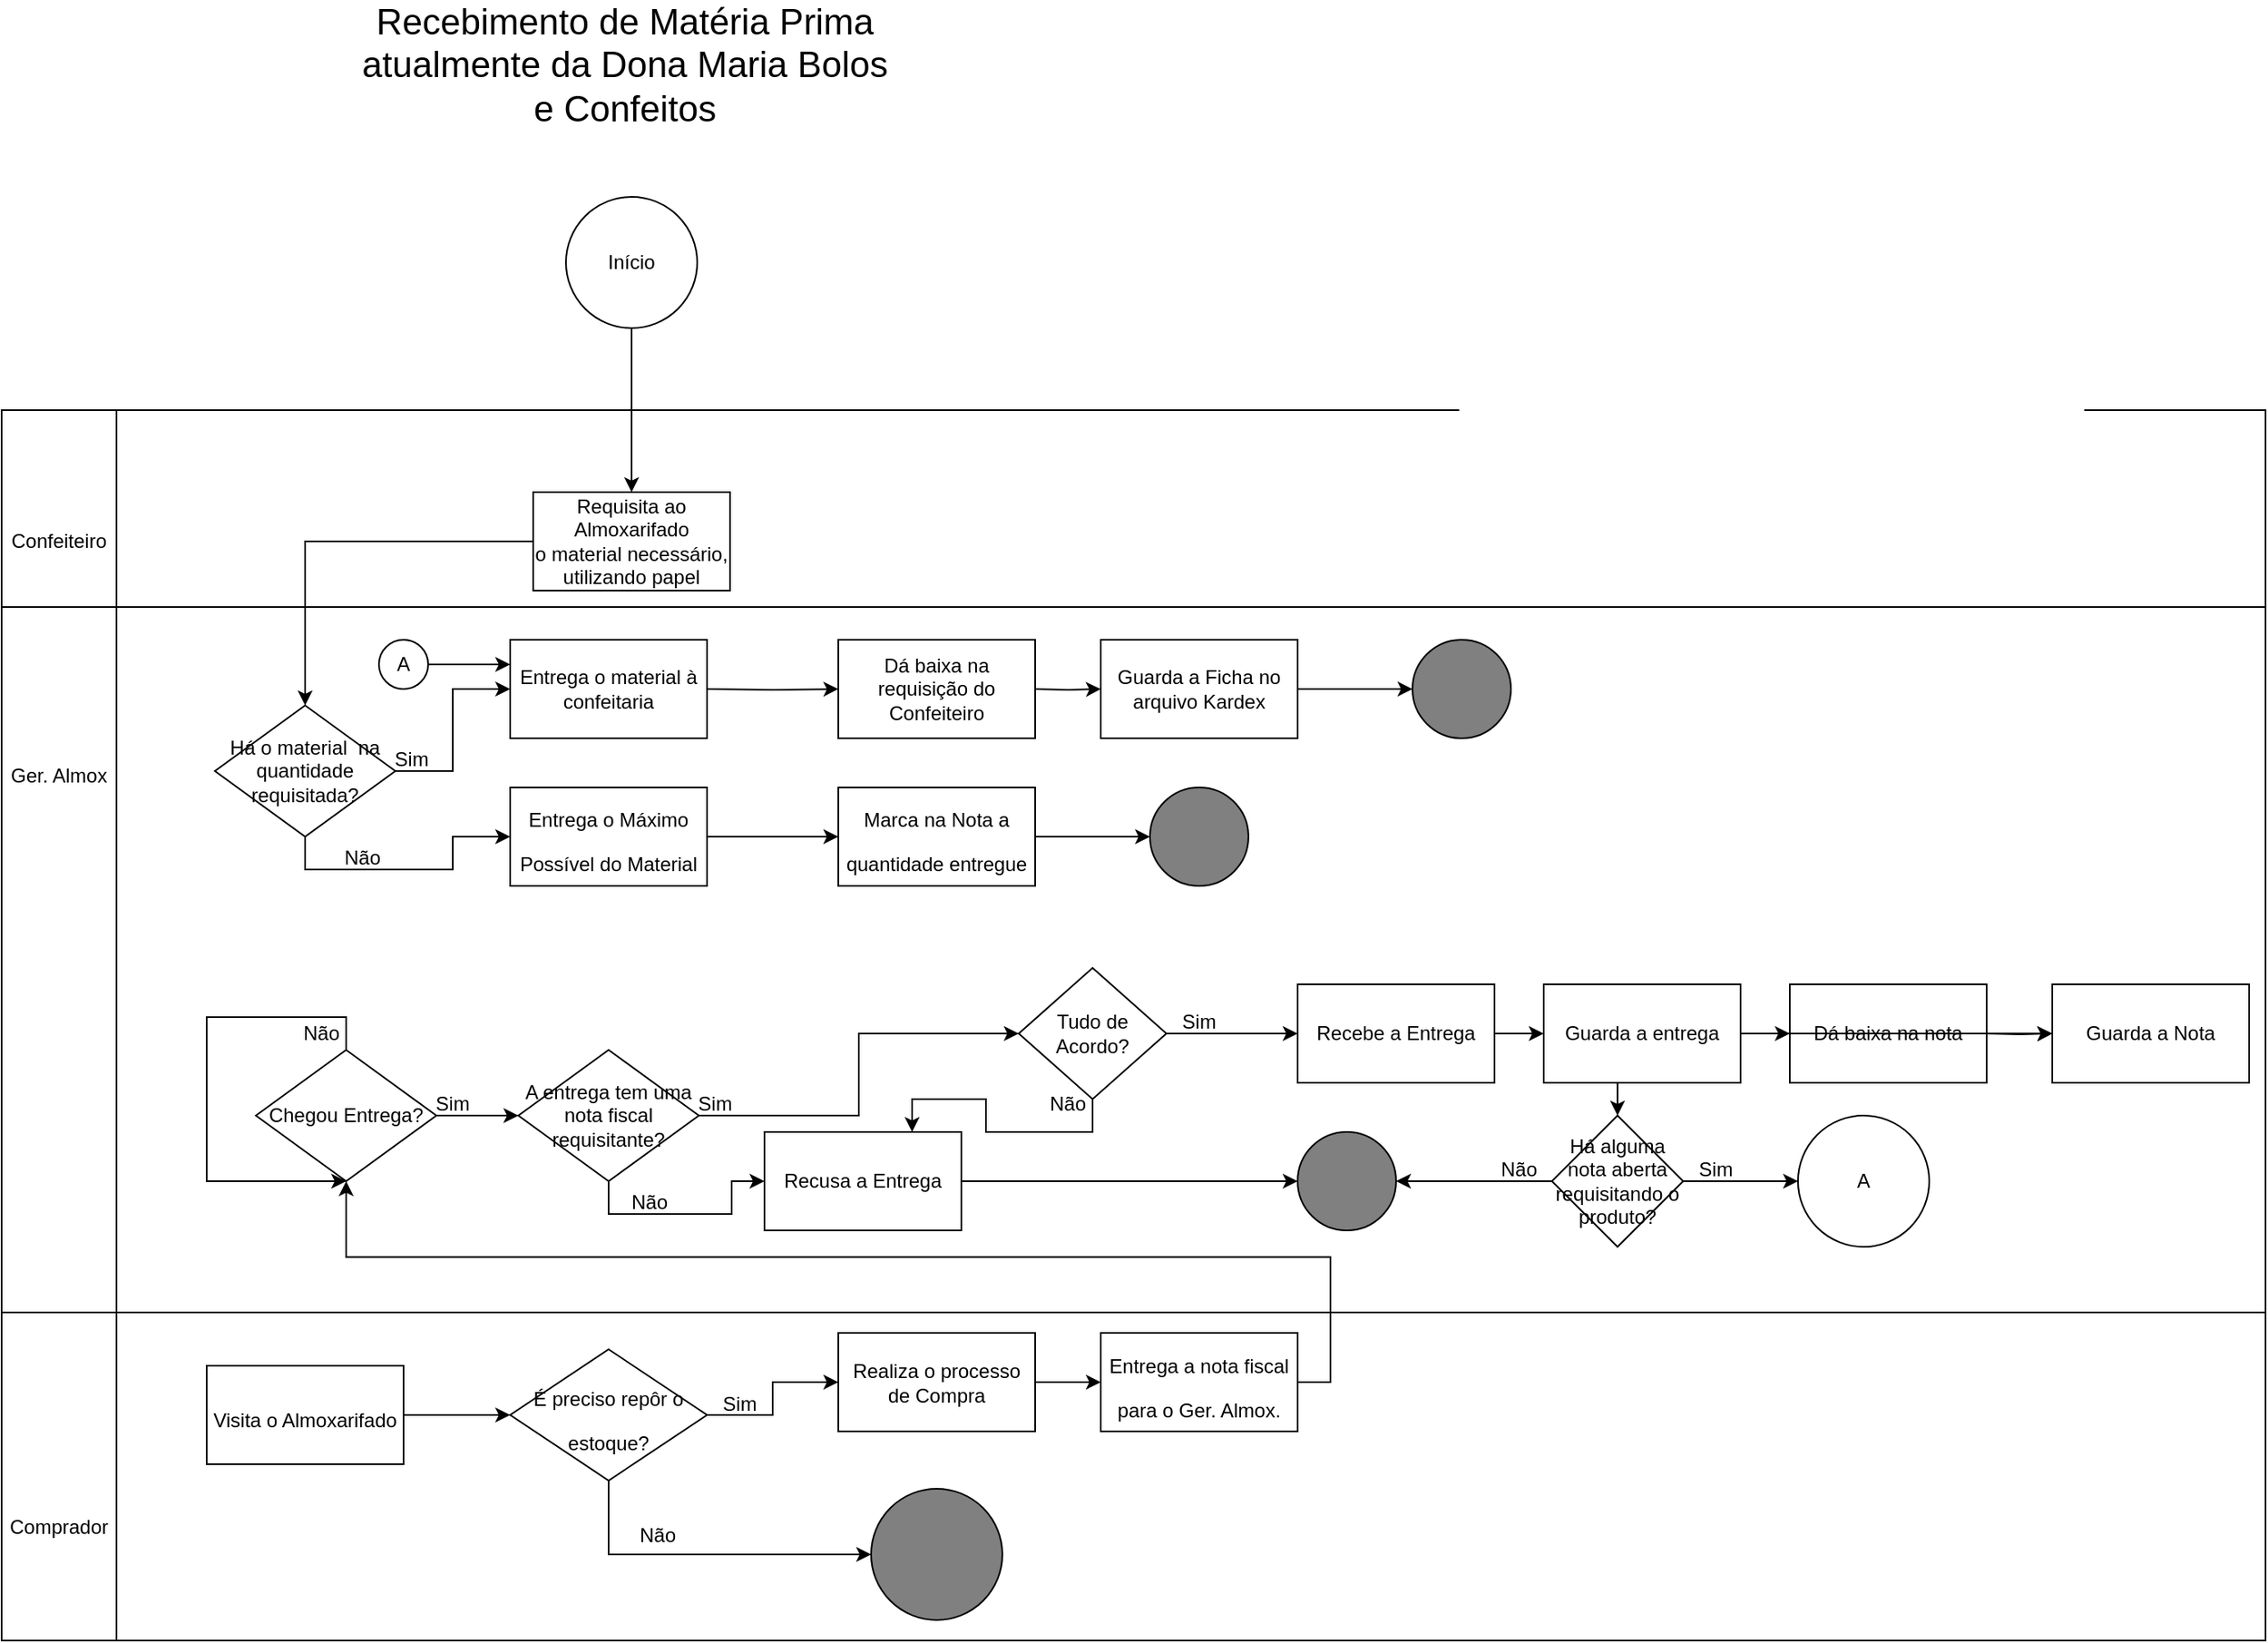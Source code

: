 <mxfile version="15.2.2" type="device"><diagram id="EgmK-O5Wic99y0KzdjLw" name="Page-1"><mxGraphModel dx="1700" dy="1351" grid="1" gridSize="10" guides="1" tooltips="1" connect="1" arrows="1" fold="1" page="0" pageScale="1" pageWidth="827" pageHeight="1169" math="0" shadow="0"><root><mxCell id="0"/><mxCell id="1" parent="0"/><mxCell id="e6JYHGaSsPT37CXOViZ4-1" value="" style="shape=internalStorage;whiteSpace=wrap;html=1;backgroundOutline=1;dx=70;dy=120;" vertex="1" parent="1"><mxGeometry x="70" y="40" width="1380" height="550" as="geometry"/></mxCell><mxCell id="e6JYHGaSsPT37CXOViZ4-2" value="" style="shape=internalStorage;whiteSpace=wrap;html=1;backgroundOutline=1;dx=70;dy=200;" vertex="1" parent="1"><mxGeometry x="70" y="590" width="1380" height="200" as="geometry"/></mxCell><mxCell id="e6JYHGaSsPT37CXOViZ4-15" style="edgeStyle=orthogonalEdgeStyle;rounded=0;orthogonalLoop=1;jettySize=auto;html=1;exitX=0.5;exitY=1;exitDx=0;exitDy=0;entryX=0.5;entryY=0;entryDx=0;entryDy=0;" edge="1" parent="1" source="e6JYHGaSsPT37CXOViZ4-5" target="e6JYHGaSsPT37CXOViZ4-6"><mxGeometry relative="1" as="geometry"/></mxCell><mxCell id="e6JYHGaSsPT37CXOViZ4-5" value="Início" style="ellipse;whiteSpace=wrap;html=1;aspect=fixed;" vertex="1" parent="1"><mxGeometry x="414" y="-90" width="80" height="80" as="geometry"/></mxCell><mxCell id="e6JYHGaSsPT37CXOViZ4-21" value="" style="edgeStyle=orthogonalEdgeStyle;rounded=0;orthogonalLoop=1;jettySize=auto;html=1;fontSize=22;" edge="1" parent="1" source="e6JYHGaSsPT37CXOViZ4-6" target="e6JYHGaSsPT37CXOViZ4-20"><mxGeometry relative="1" as="geometry"/></mxCell><mxCell id="e6JYHGaSsPT37CXOViZ4-6" value="Requisita ao Almoxarifado&lt;br&gt;o material necessário, utilizando papel" style="rounded=0;whiteSpace=wrap;html=1;" vertex="1" parent="1"><mxGeometry x="394" y="90" width="120" height="60" as="geometry"/></mxCell><mxCell id="e6JYHGaSsPT37CXOViZ4-14" value="Confeiteiro" style="text;html=1;strokeColor=none;fillColor=none;align=center;verticalAlign=middle;whiteSpace=wrap;rounded=0;" vertex="1" parent="1"><mxGeometry x="80" y="110" width="50" height="20" as="geometry"/></mxCell><mxCell id="e6JYHGaSsPT37CXOViZ4-16" value="Recebimento de Matéria Prima atualmente da Dona Maria Bolos e Confeitos" style="text;html=1;strokeColor=none;fillColor=none;align=center;verticalAlign=middle;whiteSpace=wrap;rounded=0;fontSize=22;" vertex="1" parent="1"><mxGeometry x="280" y="-180" width="340" height="20" as="geometry"/></mxCell><mxCell id="e6JYHGaSsPT37CXOViZ4-17" value="&lt;font style=&quot;font-size: 12px&quot;&gt;Ger. Almox&lt;/font&gt;" style="text;html=1;strokeColor=none;fillColor=none;align=center;verticalAlign=middle;whiteSpace=wrap;rounded=0;fontSize=22;" vertex="1" parent="1"><mxGeometry x="70" y="250" width="70" height="20" as="geometry"/></mxCell><mxCell id="e6JYHGaSsPT37CXOViZ4-23" value="" style="edgeStyle=orthogonalEdgeStyle;rounded=0;orthogonalLoop=1;jettySize=auto;html=1;fontSize=22;entryX=0;entryY=0.5;entryDx=0;entryDy=0;" edge="1" parent="1" source="e6JYHGaSsPT37CXOViZ4-20" target="e6JYHGaSsPT37CXOViZ4-40"><mxGeometry relative="1" as="geometry"><mxPoint x="380" y="210" as="targetPoint"/></mxGeometry></mxCell><mxCell id="e6JYHGaSsPT37CXOViZ4-30" style="edgeStyle=orthogonalEdgeStyle;rounded=0;orthogonalLoop=1;jettySize=auto;html=1;exitX=0.5;exitY=1;exitDx=0;exitDy=0;entryX=0;entryY=0.5;entryDx=0;entryDy=0;fontSize=22;" edge="1" parent="1" source="e6JYHGaSsPT37CXOViZ4-20" target="e6JYHGaSsPT37CXOViZ4-29"><mxGeometry relative="1" as="geometry"/></mxCell><mxCell id="e6JYHGaSsPT37CXOViZ4-20" value="Há o material&amp;nbsp; na quantidade requisitada?" style="rhombus;whiteSpace=wrap;html=1;rounded=0;" vertex="1" parent="1"><mxGeometry x="200" y="220" width="110" height="80" as="geometry"/></mxCell><mxCell id="e6JYHGaSsPT37CXOViZ4-25" value="" style="edgeStyle=orthogonalEdgeStyle;rounded=0;orthogonalLoop=1;jettySize=auto;html=1;fontSize=22;entryX=0;entryY=0.5;entryDx=0;entryDy=0;" edge="1" parent="1" target="e6JYHGaSsPT37CXOViZ4-39"><mxGeometry relative="1" as="geometry"><mxPoint x="500" y="210" as="sourcePoint"/><mxPoint x="580" y="210" as="targetPoint"/></mxGeometry></mxCell><mxCell id="e6JYHGaSsPT37CXOViZ4-35" value="" style="edgeStyle=orthogonalEdgeStyle;rounded=0;orthogonalLoop=1;jettySize=auto;html=1;fontSize=22;" edge="1" parent="1"><mxGeometry relative="1" as="geometry"><mxPoint x="700" y="210" as="sourcePoint"/><mxPoint x="740" y="210" as="targetPoint"/></mxGeometry></mxCell><mxCell id="e6JYHGaSsPT37CXOViZ4-26" value="&lt;font style=&quot;font-size: 12px&quot;&gt;Sim&lt;/font&gt;" style="text;html=1;strokeColor=none;fillColor=none;align=center;verticalAlign=middle;whiteSpace=wrap;rounded=0;fontSize=22;" vertex="1" parent="1"><mxGeometry x="300" y="240" width="40" height="20" as="geometry"/></mxCell><mxCell id="e6JYHGaSsPT37CXOViZ4-33" value="" style="edgeStyle=orthogonalEdgeStyle;rounded=0;orthogonalLoop=1;jettySize=auto;html=1;fontSize=22;" edge="1" parent="1" source="e6JYHGaSsPT37CXOViZ4-29" target="e6JYHGaSsPT37CXOViZ4-32"><mxGeometry relative="1" as="geometry"/></mxCell><mxCell id="e6JYHGaSsPT37CXOViZ4-29" value="&lt;font style=&quot;font-size: 12px&quot;&gt;Entrega o Máximo Possível do Material&lt;/font&gt;" style="rounded=0;whiteSpace=wrap;html=1;fontSize=22;" vertex="1" parent="1"><mxGeometry x="380" y="270" width="120" height="60" as="geometry"/></mxCell><mxCell id="e6JYHGaSsPT37CXOViZ4-31" value="&lt;font style=&quot;font-size: 12px&quot;&gt;Não&lt;/font&gt;" style="text;html=1;strokeColor=none;fillColor=none;align=center;verticalAlign=middle;whiteSpace=wrap;rounded=0;fontSize=22;" vertex="1" parent="1"><mxGeometry x="270" y="300" width="40" height="20" as="geometry"/></mxCell><mxCell id="e6JYHGaSsPT37CXOViZ4-65" style="edgeStyle=orthogonalEdgeStyle;rounded=0;orthogonalLoop=1;jettySize=auto;html=1;exitX=1;exitY=0.5;exitDx=0;exitDy=0;entryX=0;entryY=0.5;entryDx=0;entryDy=0;fontSize=12;" edge="1" parent="1" source="e6JYHGaSsPT37CXOViZ4-32" target="e6JYHGaSsPT37CXOViZ4-64"><mxGeometry relative="1" as="geometry"/></mxCell><mxCell id="e6JYHGaSsPT37CXOViZ4-32" value="&lt;font style=&quot;font-size: 12px&quot;&gt;Marca na Nota a quantidade entregue&lt;/font&gt;" style="whiteSpace=wrap;html=1;rounded=0;fontSize=22;" vertex="1" parent="1"><mxGeometry x="580" y="270" width="120" height="60" as="geometry"/></mxCell><mxCell id="e6JYHGaSsPT37CXOViZ4-63" style="edgeStyle=orthogonalEdgeStyle;rounded=0;orthogonalLoop=1;jettySize=auto;html=1;exitX=1;exitY=0.5;exitDx=0;exitDy=0;entryX=0;entryY=0.5;entryDx=0;entryDy=0;fontSize=12;" edge="1" parent="1" source="e6JYHGaSsPT37CXOViZ4-34" target="e6JYHGaSsPT37CXOViZ4-62"><mxGeometry relative="1" as="geometry"/></mxCell><mxCell id="e6JYHGaSsPT37CXOViZ4-34" value="Guarda a Ficha no arquivo Kardex" style="whiteSpace=wrap;html=1;rounded=0;" vertex="1" parent="1"><mxGeometry x="740" y="180" width="120" height="60" as="geometry"/></mxCell><mxCell id="e6JYHGaSsPT37CXOViZ4-36" value="&lt;font style=&quot;font-size: 12px&quot;&gt;Comprador&lt;/font&gt;" style="text;html=1;strokeColor=none;fillColor=none;align=center;verticalAlign=middle;whiteSpace=wrap;rounded=0;fontSize=22;" vertex="1" parent="1"><mxGeometry x="85" y="707.5" width="40" height="20" as="geometry"/></mxCell><mxCell id="e6JYHGaSsPT37CXOViZ4-39" value="Dá baixa na requisição do Confeiteiro" style="whiteSpace=wrap;html=1;rounded=0;" vertex="1" parent="1"><mxGeometry x="580" y="180" width="120" height="60" as="geometry"/></mxCell><mxCell id="e6JYHGaSsPT37CXOViZ4-40" value="&lt;span&gt;Entrega o material à confeitaria&lt;/span&gt;" style="whiteSpace=wrap;html=1;rounded=0;" vertex="1" parent="1"><mxGeometry x="380" y="180" width="120" height="60" as="geometry"/></mxCell><mxCell id="e6JYHGaSsPT37CXOViZ4-49" value="" style="edgeStyle=orthogonalEdgeStyle;rounded=0;orthogonalLoop=1;jettySize=auto;html=1;fontSize=22;" edge="1" parent="1" source="e6JYHGaSsPT37CXOViZ4-47" target="e6JYHGaSsPT37CXOViZ4-48"><mxGeometry relative="1" as="geometry"/></mxCell><mxCell id="e6JYHGaSsPT37CXOViZ4-47" value="&lt;font style=&quot;font-size: 12px&quot;&gt;Visita o Almoxarifado&lt;/font&gt;" style="rounded=0;whiteSpace=wrap;html=1;fontSize=22;" vertex="1" parent="1"><mxGeometry x="195" y="622.5" width="120" height="60" as="geometry"/></mxCell><mxCell id="e6JYHGaSsPT37CXOViZ4-51" value="" style="edgeStyle=orthogonalEdgeStyle;rounded=0;orthogonalLoop=1;jettySize=auto;html=1;fontSize=22;" edge="1" parent="1" source="e6JYHGaSsPT37CXOViZ4-48" target="e6JYHGaSsPT37CXOViZ4-50"><mxGeometry relative="1" as="geometry"/></mxCell><mxCell id="e6JYHGaSsPT37CXOViZ4-57" value="" style="edgeStyle=orthogonalEdgeStyle;rounded=0;orthogonalLoop=1;jettySize=auto;html=1;fontSize=22;entryX=0;entryY=0.5;entryDx=0;entryDy=0;" edge="1" parent="1" source="e6JYHGaSsPT37CXOViZ4-48" target="e6JYHGaSsPT37CXOViZ4-61"><mxGeometry relative="1" as="geometry"><mxPoint x="580" y="737.559" as="targetPoint"/><Array as="points"><mxPoint x="440" y="737.5"/><mxPoint x="590" y="737.5"/></Array></mxGeometry></mxCell><mxCell id="e6JYHGaSsPT37CXOViZ4-48" value="&lt;span style=&quot;font-size: 12px&quot;&gt;É preciso repôr o estoque?&lt;br&gt;&lt;/span&gt;" style="rhombus;whiteSpace=wrap;html=1;rounded=0;fontSize=22;" vertex="1" parent="1"><mxGeometry x="380" y="612.5" width="120" height="80" as="geometry"/></mxCell><mxCell id="e6JYHGaSsPT37CXOViZ4-55" value="" style="edgeStyle=orthogonalEdgeStyle;rounded=0;orthogonalLoop=1;jettySize=auto;html=1;fontSize=22;" edge="1" parent="1" source="e6JYHGaSsPT37CXOViZ4-50" target="e6JYHGaSsPT37CXOViZ4-54"><mxGeometry relative="1" as="geometry"/></mxCell><mxCell id="e6JYHGaSsPT37CXOViZ4-50" value="&lt;font style=&quot;font-size: 12px&quot;&gt;Realiza o processo de Compra&lt;/font&gt;" style="whiteSpace=wrap;html=1;rounded=0;fontSize=12;" vertex="1" parent="1"><mxGeometry x="580" y="602.5" width="120" height="60" as="geometry"/></mxCell><mxCell id="e6JYHGaSsPT37CXOViZ4-52" value="&lt;font style=&quot;font-size: 12px&quot;&gt;Sim&lt;/font&gt;" style="text;html=1;strokeColor=none;fillColor=none;align=center;verticalAlign=middle;whiteSpace=wrap;rounded=0;fontSize=22;" vertex="1" parent="1"><mxGeometry x="500" y="632.5" width="40" height="20" as="geometry"/></mxCell><mxCell id="e6JYHGaSsPT37CXOViZ4-67" style="edgeStyle=orthogonalEdgeStyle;rounded=0;orthogonalLoop=1;jettySize=auto;html=1;exitX=1;exitY=0.5;exitDx=0;exitDy=0;entryX=0.5;entryY=1;entryDx=0;entryDy=0;fontSize=12;" edge="1" parent="1" source="e6JYHGaSsPT37CXOViZ4-54" target="e6JYHGaSsPT37CXOViZ4-69"><mxGeometry relative="1" as="geometry"><mxPoint x="1160" y="260" as="targetPoint"/></mxGeometry></mxCell><mxCell id="e6JYHGaSsPT37CXOViZ4-54" value="&lt;font style=&quot;font-size: 12px&quot;&gt;Entrega a nota fiscal para o Ger. Almox.&lt;/font&gt;" style="whiteSpace=wrap;html=1;rounded=0;fontSize=22;" vertex="1" parent="1"><mxGeometry x="740" y="602.5" width="120" height="60" as="geometry"/></mxCell><mxCell id="e6JYHGaSsPT37CXOViZ4-58" value="&lt;font style=&quot;font-size: 12px&quot;&gt;Não&lt;/font&gt;" style="text;html=1;strokeColor=none;fillColor=none;align=center;verticalAlign=middle;whiteSpace=wrap;rounded=0;fontSize=22;" vertex="1" parent="1"><mxGeometry x="450" y="712.5" width="40" height="20" as="geometry"/></mxCell><mxCell id="e6JYHGaSsPT37CXOViZ4-61" value="" style="ellipse;whiteSpace=wrap;html=1;aspect=fixed;fontSize=12;labelBackgroundColor=#000000;fillColor=#808080;" vertex="1" parent="1"><mxGeometry x="600" y="697.5" width="80" height="80" as="geometry"/></mxCell><mxCell id="e6JYHGaSsPT37CXOViZ4-62" value="" style="ellipse;whiteSpace=wrap;html=1;aspect=fixed;fontSize=12;labelBackgroundColor=#000000;fillColor=#808080;" vertex="1" parent="1"><mxGeometry x="930" y="180" width="60" height="60" as="geometry"/></mxCell><mxCell id="e6JYHGaSsPT37CXOViZ4-64" value="" style="ellipse;whiteSpace=wrap;html=1;aspect=fixed;fontSize=12;labelBackgroundColor=#000000;fillColor=#808080;" vertex="1" parent="1"><mxGeometry x="770" y="270" width="60" height="60" as="geometry"/></mxCell><mxCell id="e6JYHGaSsPT37CXOViZ4-75" value="" style="edgeStyle=orthogonalEdgeStyle;rounded=0;orthogonalLoop=1;jettySize=auto;html=1;fontSize=12;" edge="1" parent="1" source="e6JYHGaSsPT37CXOViZ4-69" target="e6JYHGaSsPT37CXOViZ4-74"><mxGeometry relative="1" as="geometry"/></mxCell><mxCell id="e6JYHGaSsPT37CXOViZ4-69" value="Chegou Entrega?" style="rhombus;whiteSpace=wrap;html=1;rounded=0;" vertex="1" parent="1"><mxGeometry x="225" y="430" width="110" height="80" as="geometry"/></mxCell><mxCell id="e6JYHGaSsPT37CXOViZ4-70" style="edgeStyle=orthogonalEdgeStyle;rounded=0;orthogonalLoop=1;jettySize=auto;html=1;exitX=0.5;exitY=0;exitDx=0;exitDy=0;entryX=0.5;entryY=1;entryDx=0;entryDy=0;fontSize=12;" edge="1" parent="1" source="e6JYHGaSsPT37CXOViZ4-69" target="e6JYHGaSsPT37CXOViZ4-69"><mxGeometry relative="1" as="geometry"><Array as="points"><mxPoint x="280" y="410"/><mxPoint x="195" y="410"/><mxPoint x="195" y="510"/></Array></mxGeometry></mxCell><mxCell id="e6JYHGaSsPT37CXOViZ4-77" value="" style="edgeStyle=orthogonalEdgeStyle;rounded=0;orthogonalLoop=1;jettySize=auto;html=1;fontSize=12;entryX=0;entryY=0.5;entryDx=0;entryDy=0;" edge="1" parent="1" source="e6JYHGaSsPT37CXOViZ4-74" target="e6JYHGaSsPT37CXOViZ4-113"><mxGeometry relative="1" as="geometry"><mxPoint x="535" y="420" as="targetPoint"/></mxGeometry></mxCell><mxCell id="e6JYHGaSsPT37CXOViZ4-91" style="edgeStyle=orthogonalEdgeStyle;rounded=0;orthogonalLoop=1;jettySize=auto;html=1;exitX=0.5;exitY=1;exitDx=0;exitDy=0;entryX=0;entryY=0.5;entryDx=0;entryDy=0;fontSize=12;" edge="1" parent="1" source="e6JYHGaSsPT37CXOViZ4-74" target="e6JYHGaSsPT37CXOViZ4-90"><mxGeometry relative="1" as="geometry"/></mxCell><mxCell id="e6JYHGaSsPT37CXOViZ4-74" value="A entrega tem uma nota fiscal requisitante?" style="rhombus;whiteSpace=wrap;html=1;rounded=0;" vertex="1" parent="1"><mxGeometry x="385" y="430" width="110" height="80" as="geometry"/></mxCell><mxCell id="e6JYHGaSsPT37CXOViZ4-83" value="" style="edgeStyle=orthogonalEdgeStyle;rounded=0;orthogonalLoop=1;jettySize=auto;html=1;fontSize=12;" edge="1" parent="1" source="e6JYHGaSsPT37CXOViZ4-80" target="e6JYHGaSsPT37CXOViZ4-82"><mxGeometry relative="1" as="geometry"/></mxCell><mxCell id="e6JYHGaSsPT37CXOViZ4-80" value="Dá baixa na nota" style="whiteSpace=wrap;html=1;rounded=0;" vertex="1" parent="1"><mxGeometry x="1160" y="390" width="120" height="60" as="geometry"/></mxCell><mxCell id="e6JYHGaSsPT37CXOViZ4-97" value="" style="edgeStyle=orthogonalEdgeStyle;rounded=0;orthogonalLoop=1;jettySize=auto;html=1;fontSize=12;" edge="1" parent="1" source="e6JYHGaSsPT37CXOViZ4-82" target="e6JYHGaSsPT37CXOViZ4-96"><mxGeometry relative="1" as="geometry"/></mxCell><mxCell id="e6JYHGaSsPT37CXOViZ4-82" value="Guarda a Nota" style="whiteSpace=wrap;html=1;rounded=0;" vertex="1" parent="1"><mxGeometry x="1320" y="390" width="120" height="60" as="geometry"/></mxCell><mxCell id="e6JYHGaSsPT37CXOViZ4-86" value="&lt;font style=&quot;font-size: 12px&quot;&gt;Sim&lt;/font&gt;" style="text;html=1;strokeColor=none;fillColor=none;align=center;verticalAlign=middle;whiteSpace=wrap;rounded=0;fontSize=22;" vertex="1" parent="1"><mxGeometry x="325" y="450" width="40" height="20" as="geometry"/></mxCell><mxCell id="e6JYHGaSsPT37CXOViZ4-88" value="&lt;font style=&quot;font-size: 12px&quot;&gt;Sim&lt;/font&gt;" style="text;html=1;strokeColor=none;fillColor=none;align=center;verticalAlign=middle;whiteSpace=wrap;rounded=0;fontSize=22;" vertex="1" parent="1"><mxGeometry x="485" y="450" width="40" height="20" as="geometry"/></mxCell><mxCell id="e6JYHGaSsPT37CXOViZ4-94" style="edgeStyle=orthogonalEdgeStyle;rounded=0;orthogonalLoop=1;jettySize=auto;html=1;exitX=1;exitY=0.5;exitDx=0;exitDy=0;fontSize=12;" edge="1" parent="1" source="e6JYHGaSsPT37CXOViZ4-90" target="e6JYHGaSsPT37CXOViZ4-93"><mxGeometry relative="1" as="geometry"/></mxCell><mxCell id="e6JYHGaSsPT37CXOViZ4-90" value="&lt;span style=&quot;&quot;&gt;Recusa a Entrega&lt;/span&gt;" style="rounded=0;whiteSpace=wrap;html=1;labelBackgroundColor=#FFFFFF;fontSize=12;strokeColor=default;fillColor=#FFFFFF;" vertex="1" parent="1"><mxGeometry x="535" y="480" width="120" height="60" as="geometry"/></mxCell><mxCell id="e6JYHGaSsPT37CXOViZ4-92" value="&lt;font style=&quot;font-size: 12px&quot;&gt;Não&lt;/font&gt;" style="text;html=1;strokeColor=none;fillColor=none;align=center;verticalAlign=middle;whiteSpace=wrap;rounded=0;fontSize=22;" vertex="1" parent="1"><mxGeometry x="445" y="510" width="40" height="20" as="geometry"/></mxCell><mxCell id="e6JYHGaSsPT37CXOViZ4-93" value="" style="ellipse;whiteSpace=wrap;html=1;aspect=fixed;fontSize=12;labelBackgroundColor=#000000;fillColor=#808080;" vertex="1" parent="1"><mxGeometry x="860" y="480" width="60" height="60" as="geometry"/></mxCell><mxCell id="e6JYHGaSsPT37CXOViZ4-98" style="edgeStyle=orthogonalEdgeStyle;rounded=0;orthogonalLoop=1;jettySize=auto;html=1;exitX=0;exitY=0.5;exitDx=0;exitDy=0;fontSize=12;" edge="1" parent="1" source="e6JYHGaSsPT37CXOViZ4-96" target="e6JYHGaSsPT37CXOViZ4-93"><mxGeometry relative="1" as="geometry"/></mxCell><mxCell id="e6JYHGaSsPT37CXOViZ4-101" style="edgeStyle=orthogonalEdgeStyle;rounded=0;orthogonalLoop=1;jettySize=auto;html=1;exitX=1;exitY=0.5;exitDx=0;exitDy=0;entryX=0;entryY=0.5;entryDx=0;entryDy=0;fontSize=12;" edge="1" parent="1" source="e6JYHGaSsPT37CXOViZ4-96" target="e6JYHGaSsPT37CXOViZ4-100"><mxGeometry relative="1" as="geometry"/></mxCell><mxCell id="e6JYHGaSsPT37CXOViZ4-96" value="Há alguma nota aberta requisitando o produto?" style="rhombus;whiteSpace=wrap;html=1;rounded=0;" vertex="1" parent="1"><mxGeometry x="1015" y="470" width="80" height="80" as="geometry"/></mxCell><mxCell id="e6JYHGaSsPT37CXOViZ4-99" value="&lt;font style=&quot;font-size: 12px&quot;&gt;Não&lt;/font&gt;" style="text;html=1;strokeColor=none;fillColor=none;align=center;verticalAlign=middle;whiteSpace=wrap;rounded=0;fontSize=22;" vertex="1" parent="1"><mxGeometry x="975" y="490" width="40" height="20" as="geometry"/></mxCell><mxCell id="e6JYHGaSsPT37CXOViZ4-100" value="&lt;span style=&quot;&quot;&gt;A&lt;/span&gt;" style="ellipse;whiteSpace=wrap;html=1;aspect=fixed;labelBackgroundColor=#FFFFFF;fontSize=12;strokeColor=default;fillColor=#FFFFFF;" vertex="1" parent="1"><mxGeometry x="1165" y="470" width="80" height="80" as="geometry"/></mxCell><mxCell id="e6JYHGaSsPT37CXOViZ4-102" value="&lt;font style=&quot;font-size: 12px&quot;&gt;Sim&lt;/font&gt;" style="text;html=1;strokeColor=none;fillColor=none;align=center;verticalAlign=middle;whiteSpace=wrap;rounded=0;fontSize=22;" vertex="1" parent="1"><mxGeometry x="1095" y="490" width="40" height="20" as="geometry"/></mxCell><mxCell id="e6JYHGaSsPT37CXOViZ4-103" value="Não" style="text;html=1;strokeColor=none;fillColor=none;align=center;verticalAlign=middle;whiteSpace=wrap;rounded=0;labelBackgroundColor=#FFFFFF;fontSize=12;" vertex="1" parent="1"><mxGeometry x="245" y="410" width="40" height="20" as="geometry"/></mxCell><mxCell id="e6JYHGaSsPT37CXOViZ4-105" style="edgeStyle=orthogonalEdgeStyle;rounded=0;orthogonalLoop=1;jettySize=auto;html=1;exitX=1;exitY=0.5;exitDx=0;exitDy=0;entryX=0;entryY=0.25;entryDx=0;entryDy=0;fontSize=12;" edge="1" parent="1" source="e6JYHGaSsPT37CXOViZ4-104" target="e6JYHGaSsPT37CXOViZ4-40"><mxGeometry relative="1" as="geometry"/></mxCell><mxCell id="e6JYHGaSsPT37CXOViZ4-104" value="A" style="ellipse;whiteSpace=wrap;html=1;aspect=fixed;labelBackgroundColor=#FFFFFF;fontSize=12;strokeColor=default;fillColor=#FFFFFF;" vertex="1" parent="1"><mxGeometry x="300" y="180" width="30" height="30" as="geometry"/></mxCell><mxCell id="e6JYHGaSsPT37CXOViZ4-108" value="" style="edgeStyle=orthogonalEdgeStyle;rounded=0;orthogonalLoop=1;jettySize=auto;html=1;fontSize=12;" edge="1" source="e6JYHGaSsPT37CXOViZ4-111" parent="1"><mxGeometry relative="1" as="geometry"><mxPoint x="1160" y="420" as="targetPoint"/></mxGeometry></mxCell><mxCell id="e6JYHGaSsPT37CXOViZ4-109" value="" style="edgeStyle=orthogonalEdgeStyle;rounded=0;orthogonalLoop=1;jettySize=auto;html=1;fontSize=12;" edge="1" parent="1"><mxGeometry relative="1" as="geometry"><mxPoint x="1280" y="420.0" as="sourcePoint"/><mxPoint x="1320" y="420.0" as="targetPoint"/></mxGeometry></mxCell><mxCell id="e6JYHGaSsPT37CXOViZ4-110" value="" style="edgeStyle=orthogonalEdgeStyle;rounded=0;orthogonalLoop=1;jettySize=auto;html=1;fontSize=12;" edge="1" source="e6JYHGaSsPT37CXOViZ4-112" target="e6JYHGaSsPT37CXOViZ4-111" parent="1"><mxGeometry relative="1" as="geometry"/></mxCell><mxCell id="e6JYHGaSsPT37CXOViZ4-111" value="Guarda a entrega" style="whiteSpace=wrap;html=1;rounded=0;" vertex="1" parent="1"><mxGeometry x="1010" y="390" width="120" height="60" as="geometry"/></mxCell><mxCell id="e6JYHGaSsPT37CXOViZ4-112" value="Recebe a Entrega" style="whiteSpace=wrap;html=1;rounded=0;" vertex="1" parent="1"><mxGeometry x="860" y="390" width="120" height="60" as="geometry"/></mxCell><mxCell id="e6JYHGaSsPT37CXOViZ4-114" style="edgeStyle=orthogonalEdgeStyle;rounded=0;orthogonalLoop=1;jettySize=auto;html=1;exitX=1;exitY=0.5;exitDx=0;exitDy=0;fontSize=12;" edge="1" parent="1" source="e6JYHGaSsPT37CXOViZ4-113" target="e6JYHGaSsPT37CXOViZ4-112"><mxGeometry relative="1" as="geometry"/></mxCell><mxCell id="e6JYHGaSsPT37CXOViZ4-116" style="edgeStyle=orthogonalEdgeStyle;rounded=0;orthogonalLoop=1;jettySize=auto;html=1;exitX=0.5;exitY=1;exitDx=0;exitDy=0;entryX=0.75;entryY=0;entryDx=0;entryDy=0;fontSize=12;" edge="1" parent="1" source="e6JYHGaSsPT37CXOViZ4-113" target="e6JYHGaSsPT37CXOViZ4-90"><mxGeometry relative="1" as="geometry"/></mxCell><mxCell id="e6JYHGaSsPT37CXOViZ4-113" value="Tudo de &lt;br&gt;Acordo?" style="rhombus;whiteSpace=wrap;html=1;labelBackgroundColor=#FFFFFF;fontSize=12;strokeColor=default;fillColor=#FFFFFF;" vertex="1" parent="1"><mxGeometry x="690" y="380" width="90" height="80" as="geometry"/></mxCell><mxCell id="e6JYHGaSsPT37CXOViZ4-117" value="&lt;font style=&quot;font-size: 12px&quot;&gt;Não&lt;/font&gt;" style="text;html=1;strokeColor=none;fillColor=none;align=center;verticalAlign=middle;whiteSpace=wrap;rounded=0;fontSize=22;" vertex="1" parent="1"><mxGeometry x="700" y="450" width="40" height="20" as="geometry"/></mxCell><mxCell id="e6JYHGaSsPT37CXOViZ4-118" value="&lt;font style=&quot;font-size: 12px&quot;&gt;Sim&lt;/font&gt;" style="text;html=1;strokeColor=none;fillColor=none;align=center;verticalAlign=middle;whiteSpace=wrap;rounded=0;fontSize=22;" vertex="1" parent="1"><mxGeometry x="780" y="400" width="40" height="20" as="geometry"/></mxCell></root></mxGraphModel></diagram></mxfile>